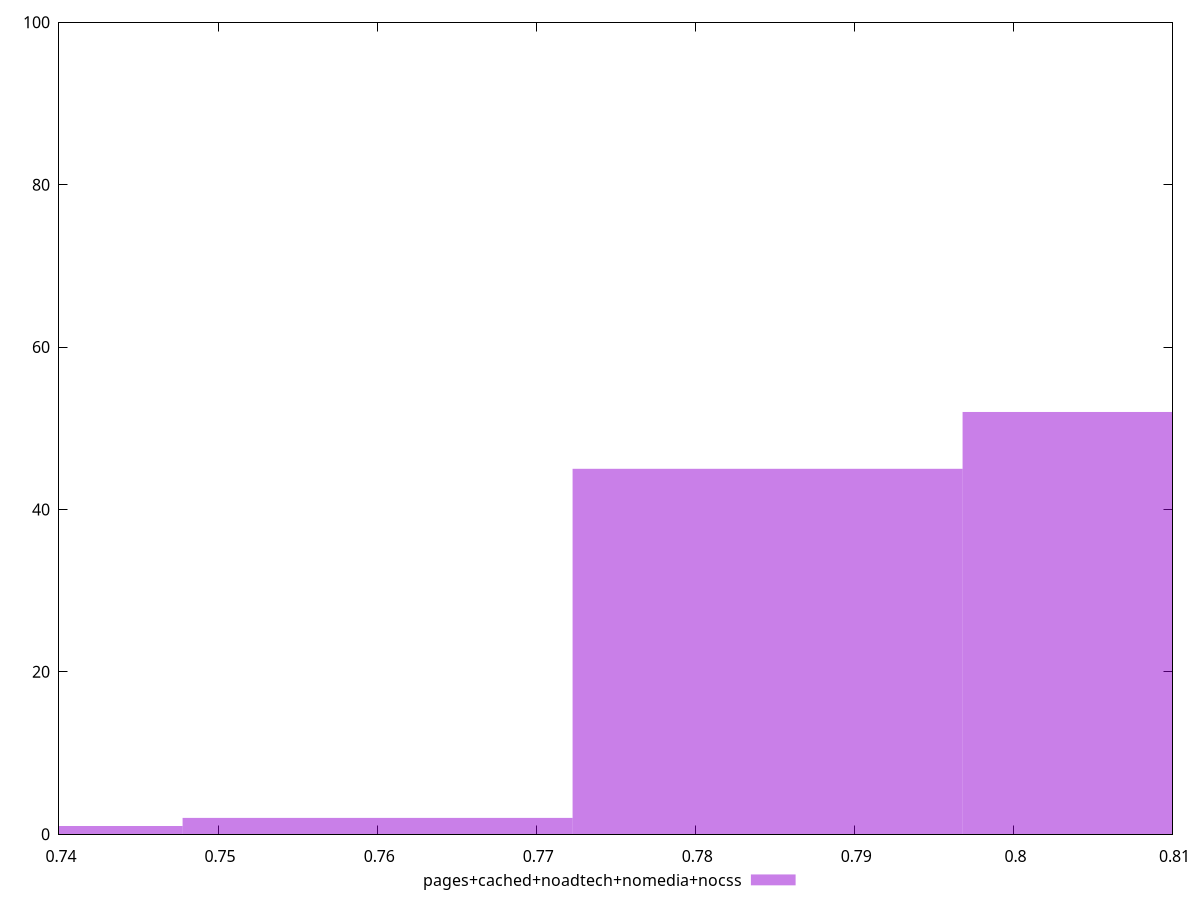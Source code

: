 reset

$pagesCachedNoadtechNomediaNocss <<EOF
0.7600278612680427 2
0.7845448890508827 45
0.7355108334852025 1
0.8090619168337227 52
EOF

set key outside below
set boxwidth 0.024517027782840085
set xrange [0.74:0.81]
set yrange [0:100]
set trange [0:100]
set style fill transparent solid 0.5 noborder
set terminal svg size 640, 490 enhanced background rgb 'white'
set output "report_00019_2021-02-10T18-14-37.922Z//meta/score/comparison/histogram/4_vs_5.svg"

plot $pagesCachedNoadtechNomediaNocss title "pages+cached+noadtech+nomedia+nocss" with boxes

reset
